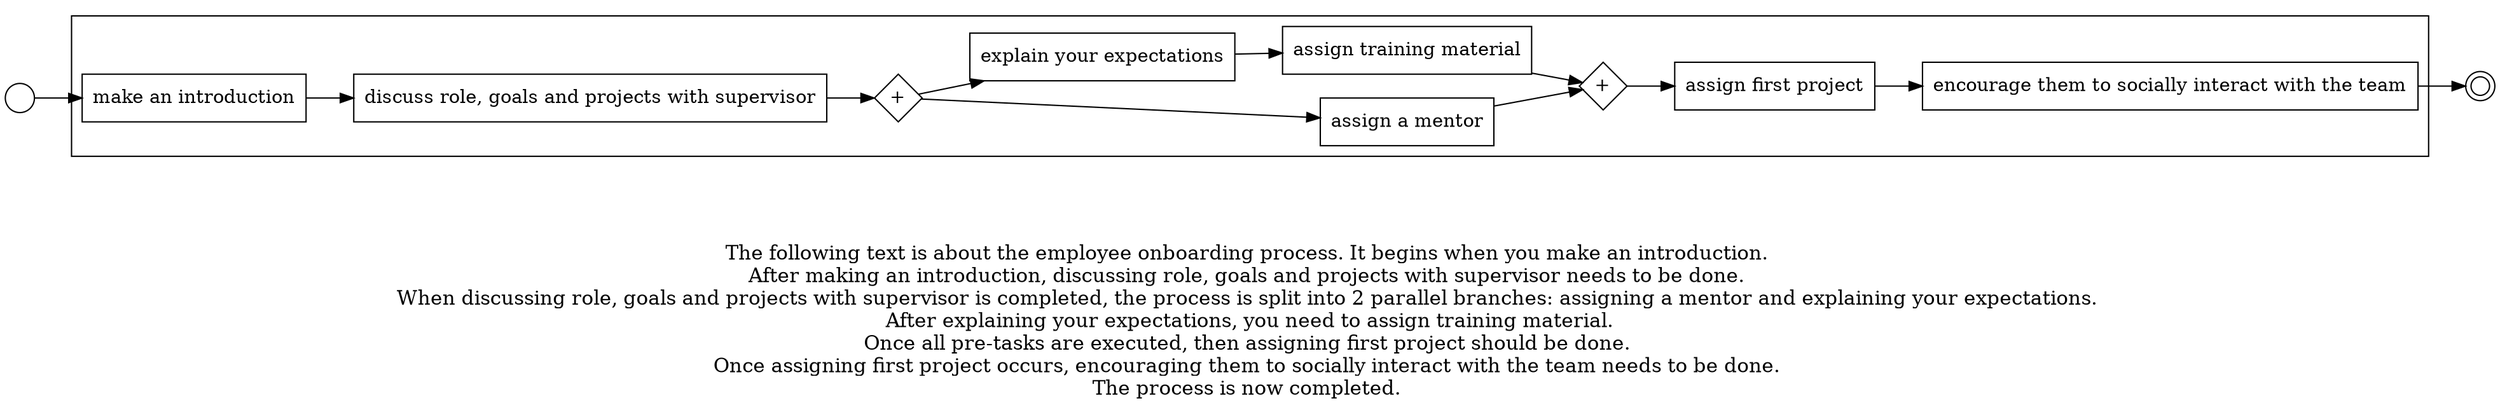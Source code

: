 digraph employee_onboarding_process_124 {
	graph [rankdir=LR]
	START_NODE [label="" shape=circle width=0.3]
	subgraph CLUSTER_0 {
		"make an introduction" [shape=box]
		"discuss role, goals and projects with supervisor" [shape=box]
		"make an introduction" -> "discuss role, goals and projects with supervisor"
		"AND_SPLIT--3. First day_6SAB" [label="+" fixedsize=true shape=diamond width=0.5]
		"discuss role, goals and projects with supervisor" -> "AND_SPLIT--3. First day_6SAB"
		"assign a mentor" [shape=box]
		"AND_SPLIT--3. First day_6SAB" -> "assign a mentor"
		"explain your expectations" [shape=box]
		"AND_SPLIT--3. First day_6SAB" -> "explain your expectations"
		"assign training material" [shape=box]
		"explain your expectations" -> "assign training material"
		"AND_JOIN--3. First day_6SAB" [label="+" fixedsize=true shape=diamond width=0.5]
		"assign a mentor" -> "AND_JOIN--3. First day_6SAB"
		"assign training material" -> "AND_JOIN--3. First day_6SAB"
		"assign first project" [shape=box]
		"AND_JOIN--3. First day_6SAB" -> "assign first project"
		"encourage them to socially interact with the team" [shape=box]
		"assign first project" -> "encourage them to socially interact with the team"
	}
	START_NODE -> "make an introduction"
	END_NODE [label="" shape=doublecircle width=0.2]
	"encourage them to socially interact with the team" -> END_NODE
	fontsize=15 label="\n\n
The following text is about the employee onboarding process. It begins when you make an introduction. 
After making an introduction, discussing role, goals and projects with supervisor needs to be done. 
When discussing role, goals and projects with supervisor is completed, the process is split into 2 parallel branches: assigning a mentor and explaining your expectations. 
After explaining your expectations, you need to assign training material.
Once all pre-tasks are executed, then assigning first project should be done. 
Once assigning first project occurs, encouraging them to socially interact with the team needs to be done. 
The process is now completed. 
"
}

